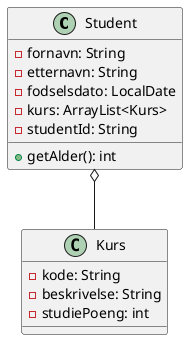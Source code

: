 @startuml

Student o-- Kurs

class Student {
    - fornavn: String
    - etternavn: String
    - fodselsdato: LocalDate
    - kurs: ArrayList<Kurs>
    - studentId: String
    + getAlder(): int
}



class Kurs {
    - kode: String
    - beskrivelse: String
    - studiePoeng: int
}

@enduml